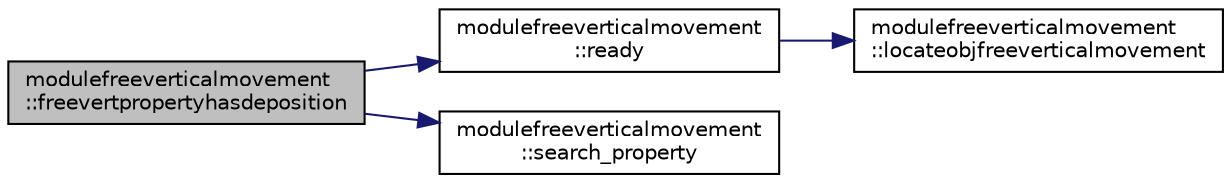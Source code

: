 digraph "modulefreeverticalmovement::freevertpropertyhasdeposition"
{
 // LATEX_PDF_SIZE
  edge [fontname="Helvetica",fontsize="10",labelfontname="Helvetica",labelfontsize="10"];
  node [fontname="Helvetica",fontsize="10",shape=record];
  rankdir="LR";
  Node1 [label="modulefreeverticalmovement\l::freevertpropertyhasdeposition",height=0.2,width=0.4,color="black", fillcolor="grey75", style="filled", fontcolor="black",tooltip=" "];
  Node1 -> Node2 [color="midnightblue",fontsize="10",style="solid",fontname="Helvetica"];
  Node2 [label="modulefreeverticalmovement\l::ready",height=0.2,width=0.4,color="black", fillcolor="white", style="filled",URL="$namespacemodulefreeverticalmovement.html#a6822a6ac8c2596feb6110b6fa936b42b",tooltip=" "];
  Node2 -> Node3 [color="midnightblue",fontsize="10",style="solid",fontname="Helvetica"];
  Node3 [label="modulefreeverticalmovement\l::locateobjfreeverticalmovement",height=0.2,width=0.4,color="black", fillcolor="white", style="filled",URL="$namespacemodulefreeverticalmovement.html#a5b77a0a606cd82e8b48959c866cc4029",tooltip=" "];
  Node1 -> Node4 [color="midnightblue",fontsize="10",style="solid",fontname="Helvetica"];
  Node4 [label="modulefreeverticalmovement\l::search_property",height=0.2,width=0.4,color="black", fillcolor="white", style="filled",URL="$namespacemodulefreeverticalmovement.html#a7533a239e57263d95d53d832615113be",tooltip=" "];
}

